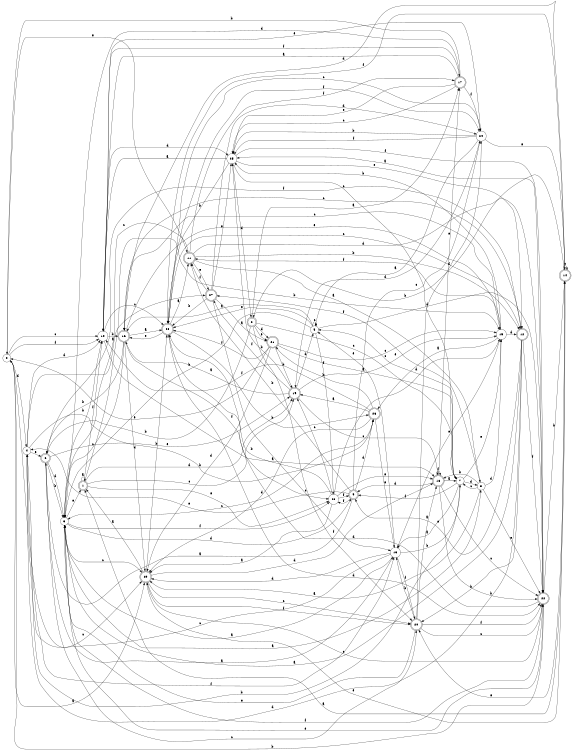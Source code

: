 digraph n24_2 {
__start0 [label="" shape="none"];

rankdir=LR;
size="8,5";

s0 [style="filled", color="black", fillcolor="white" shape="circle", label="0"];
s1 [style="rounded,filled", color="black", fillcolor="white" shape="doublecircle", label="1"];
s2 [style="rounded,filled", color="black", fillcolor="white" shape="doublecircle", label="2"];
s3 [style="filled", color="black", fillcolor="white" shape="circle", label="3"];
s4 [style="filled", color="black", fillcolor="white" shape="circle", label="4"];
s5 [style="filled", color="black", fillcolor="white" shape="circle", label="5"];
s6 [style="rounded,filled", color="black", fillcolor="white" shape="doublecircle", label="6"];
s7 [style="filled", color="black", fillcolor="white" shape="circle", label="7"];
s8 [style="filled", color="black", fillcolor="white" shape="circle", label="8"];
s9 [style="rounded,filled", color="black", fillcolor="white" shape="doublecircle", label="9"];
s10 [style="filled", color="black", fillcolor="white" shape="circle", label="10"];
s11 [style="rounded,filled", color="black", fillcolor="white" shape="doublecircle", label="11"];
s12 [style="rounded,filled", color="black", fillcolor="white" shape="doublecircle", label="12"];
s13 [style="filled", color="black", fillcolor="white" shape="circle", label="13"];
s14 [style="rounded,filled", color="black", fillcolor="white" shape="doublecircle", label="14"];
s15 [style="filled", color="black", fillcolor="white" shape="circle", label="15"];
s16 [style="rounded,filled", color="black", fillcolor="white" shape="doublecircle", label="16"];
s17 [style="rounded,filled", color="black", fillcolor="white" shape="doublecircle", label="17"];
s18 [style="rounded,filled", color="black", fillcolor="white" shape="doublecircle", label="18"];
s19 [style="rounded,filled", color="black", fillcolor="white" shape="doublecircle", label="19"];
s20 [style="rounded,filled", color="black", fillcolor="white" shape="doublecircle", label="20"];
s21 [style="rounded,filled", color="black", fillcolor="white" shape="doublecircle", label="21"];
s22 [style="rounded,filled", color="black", fillcolor="white" shape="doublecircle", label="22"];
s23 [style="filled", color="black", fillcolor="white" shape="circle", label="23"];
s24 [style="filled", color="black", fillcolor="white" shape="circle", label="24"];
s25 [style="filled", color="black", fillcolor="white" shape="circle", label="25"];
s26 [style="rounded,filled", color="black", fillcolor="white" shape="doublecircle", label="26"];
s27 [style="rounded,filled", color="black", fillcolor="white" shape="doublecircle", label="27"];
s28 [style="rounded,filled", color="black", fillcolor="white" shape="doublecircle", label="28"];
s29 [style="rounded,filled", color="black", fillcolor="white" shape="doublecircle", label="29"];
s0 -> s29 [label="a"];
s0 -> s22 [label="b"];
s0 -> s10 [label="c"];
s0 -> s4 [label="d"];
s0 -> s11 [label="e"];
s0 -> s10 [label="f"];
s1 -> s1 [label="a"];
s1 -> s15 [label="b"];
s1 -> s19 [label="c"];
s1 -> s19 [label="d"];
s1 -> s23 [label="e"];
s1 -> s10 [label="f"];
s2 -> s17 [label="a"];
s2 -> s6 [label="b"];
s2 -> s7 [label="c"];
s2 -> s21 [label="d"];
s2 -> s21 [label="e"];
s2 -> s20 [label="f"];
s3 -> s8 [label="a"];
s3 -> s10 [label="b"];
s3 -> s29 [label="c"];
s3 -> s9 [label="d"];
s3 -> s1 [label="e"];
s3 -> s23 [label="f"];
s4 -> s27 [label="a"];
s4 -> s26 [label="b"];
s4 -> s29 [label="c"];
s4 -> s10 [label="d"];
s4 -> s6 [label="e"];
s4 -> s13 [label="f"];
s5 -> s16 [label="a"];
s5 -> s3 [label="b"];
s5 -> s5 [label="c"];
s5 -> s22 [label="d"];
s5 -> s28 [label="e"];
s5 -> s23 [label="f"];
s6 -> s13 [label="a"];
s6 -> s3 [label="b"];
s6 -> s20 [label="c"];
s6 -> s3 [label="d"];
s6 -> s19 [label="e"];
s6 -> s12 [label="f"];
s7 -> s13 [label="a"];
s7 -> s4 [label="b"];
s7 -> s5 [label="c"];
s7 -> s8 [label="d"];
s7 -> s15 [label="e"];
s7 -> s9 [label="f"];
s8 -> s29 [label="a"];
s8 -> s18 [label="b"];
s8 -> s7 [label="c"];
s8 -> s15 [label="d"];
s8 -> s22 [label="e"];
s8 -> s27 [label="f"];
s9 -> s6 [label="a"];
s9 -> s11 [label="b"];
s9 -> s24 [label="c"];
s9 -> s26 [label="d"];
s9 -> s4 [label="e"];
s9 -> s23 [label="f"];
s10 -> s18 [label="a"];
s10 -> s16 [label="b"];
s10 -> s28 [label="c"];
s10 -> s25 [label="d"];
s10 -> s24 [label="e"];
s10 -> s17 [label="f"];
s11 -> s8 [label="a"];
s11 -> s12 [label="b"];
s11 -> s3 [label="c"];
s11 -> s22 [label="d"];
s11 -> s27 [label="e"];
s11 -> s17 [label="f"];
s12 -> s3 [label="a"];
s12 -> s20 [label="b"];
s12 -> s16 [label="c"];
s12 -> s4 [label="d"];
s12 -> s9 [label="e"];
s12 -> s22 [label="f"];
s13 -> s3 [label="a"];
s13 -> s7 [label="b"];
s13 -> s0 [label="c"];
s13 -> s29 [label="d"];
s13 -> s5 [label="e"];
s13 -> s20 [label="f"];
s14 -> s1 [label="a"];
s14 -> s2 [label="b"];
s14 -> s14 [label="c"];
s14 -> s16 [label="d"];
s14 -> s20 [label="e"];
s14 -> s28 [label="f"];
s15 -> s26 [label="a"];
s15 -> s25 [label="b"];
s15 -> s16 [label="c"];
s15 -> s12 [label="d"];
s15 -> s13 [label="e"];
s15 -> s11 [label="f"];
s16 -> s28 [label="a"];
s16 -> s6 [label="b"];
s16 -> s3 [label="c"];
s16 -> s29 [label="d"];
s16 -> s15 [label="e"];
s16 -> s23 [label="f"];
s17 -> s10 [label="a"];
s17 -> s0 [label="b"];
s17 -> s25 [label="c"];
s17 -> s3 [label="d"];
s17 -> s25 [label="e"];
s17 -> s24 [label="f"];
s18 -> s7 [label="a"];
s18 -> s22 [label="b"];
s18 -> s22 [label="c"];
s18 -> s9 [label="d"];
s18 -> s17 [label="e"];
s18 -> s18 [label="f"];
s19 -> s16 [label="a"];
s19 -> s25 [label="b"];
s19 -> s18 [label="c"];
s19 -> s5 [label="d"];
s19 -> s15 [label="e"];
s19 -> s27 [label="f"];
s20 -> s18 [label="a"];
s20 -> s13 [label="b"];
s20 -> s22 [label="c"];
s20 -> s24 [label="d"];
s20 -> s3 [label="e"];
s20 -> s22 [label="f"];
s21 -> s7 [label="a"];
s21 -> s19 [label="b"];
s21 -> s15 [label="c"];
s21 -> s29 [label="d"];
s21 -> s0 [label="e"];
s21 -> s28 [label="f"];
s22 -> s25 [label="a"];
s22 -> s14 [label="b"];
s22 -> s29 [label="c"];
s22 -> s28 [label="d"];
s22 -> s3 [label="e"];
s22 -> s3 [label="f"];
s23 -> s29 [label="a"];
s23 -> s28 [label="b"];
s23 -> s19 [label="c"];
s23 -> s15 [label="d"];
s23 -> s18 [label="e"];
s23 -> s9 [label="f"];
s24 -> s5 [label="a"];
s24 -> s25 [label="b"];
s24 -> s28 [label="c"];
s24 -> s19 [label="d"];
s24 -> s14 [label="e"];
s24 -> s25 [label="f"];
s25 -> s10 [label="a"];
s25 -> s28 [label="b"];
s25 -> s7 [label="c"];
s25 -> s2 [label="d"];
s25 -> s12 [label="e"];
s25 -> s22 [label="f"];
s26 -> s19 [label="a"];
s26 -> s21 [label="b"];
s26 -> s3 [label="c"];
s26 -> s29 [label="d"];
s26 -> s13 [label="e"];
s26 -> s10 [label="f"];
s27 -> s21 [label="a"];
s27 -> s28 [label="b"];
s27 -> s13 [label="c"];
s27 -> s24 [label="d"];
s27 -> s25 [label="e"];
s27 -> s11 [label="f"];
s28 -> s11 [label="a"];
s28 -> s26 [label="b"];
s28 -> s12 [label="c"];
s28 -> s22 [label="d"];
s28 -> s16 [label="e"];
s28 -> s24 [label="f"];
s29 -> s1 [label="a"];
s29 -> s28 [label="b"];
s29 -> s20 [label="c"];
s29 -> s18 [label="d"];
s29 -> s14 [label="e"];
s29 -> s20 [label="f"];

}